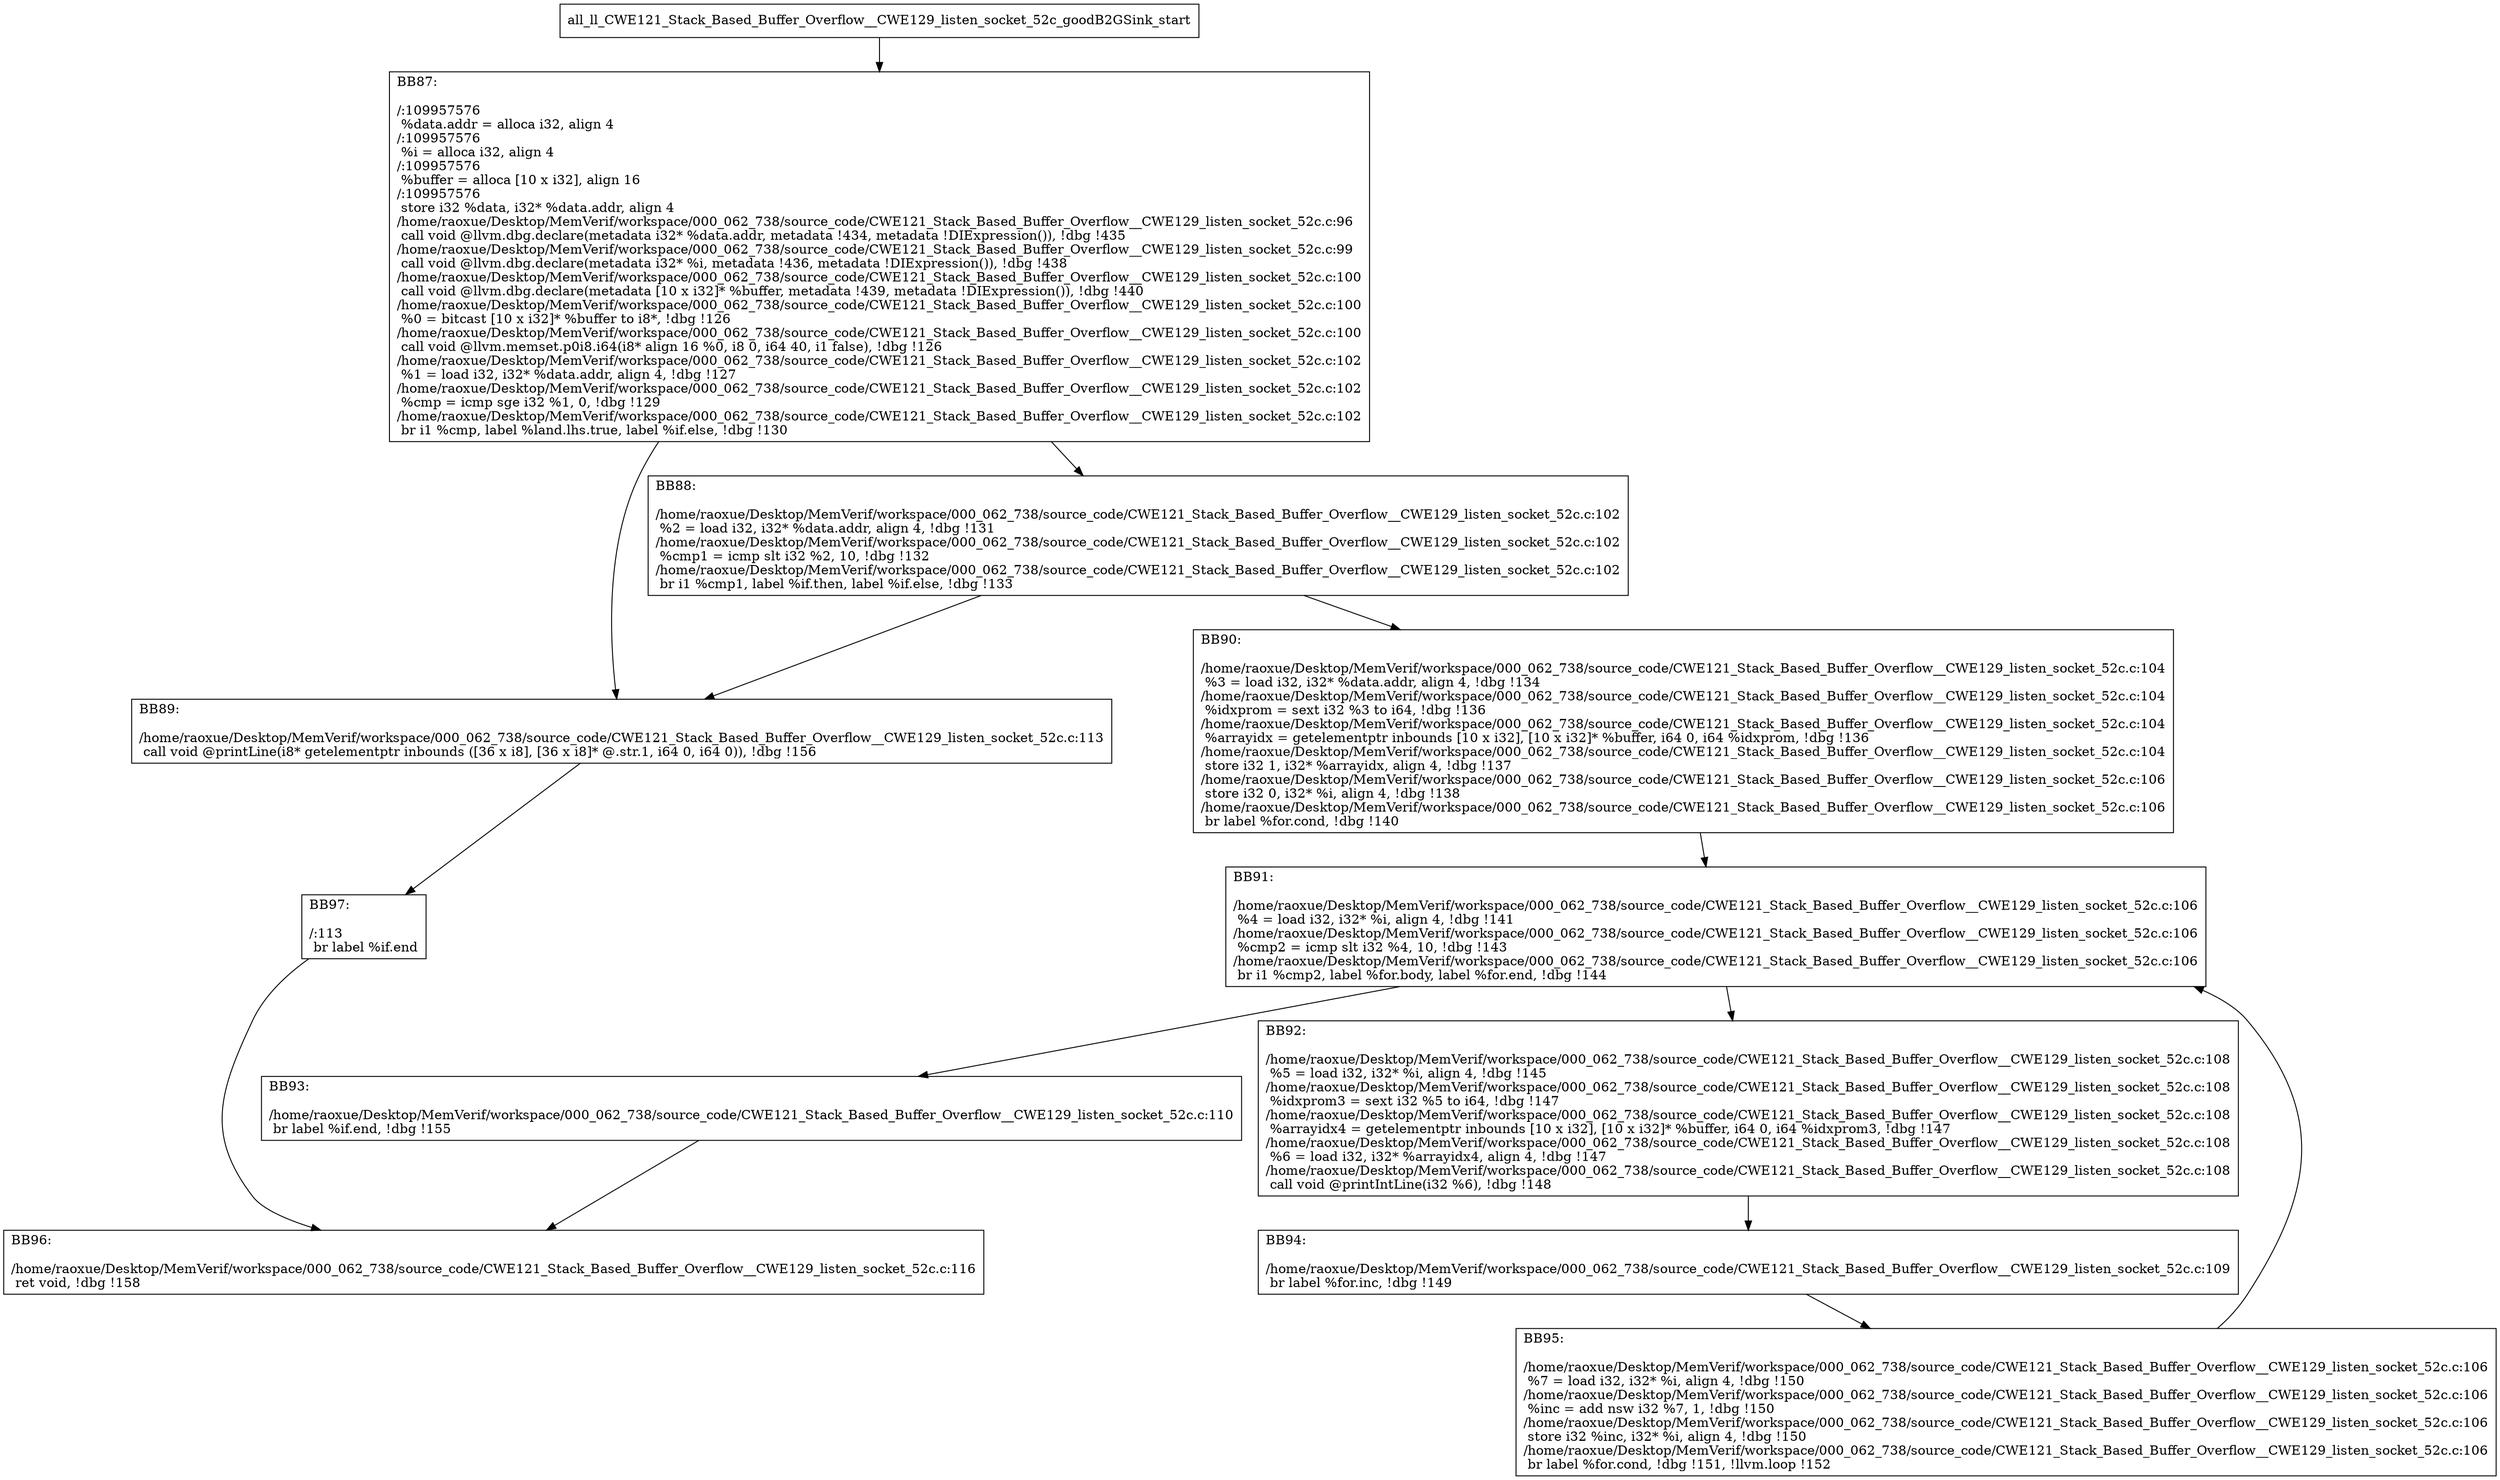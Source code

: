 digraph "CFG for'all_ll_CWE121_Stack_Based_Buffer_Overflow__CWE129_listen_socket_52c_goodB2GSink' function" {
	BBall_ll_CWE121_Stack_Based_Buffer_Overflow__CWE129_listen_socket_52c_goodB2GSink_start[shape=record,label="{all_ll_CWE121_Stack_Based_Buffer_Overflow__CWE129_listen_socket_52c_goodB2GSink_start}"];
	BBall_ll_CWE121_Stack_Based_Buffer_Overflow__CWE129_listen_socket_52c_goodB2GSink_start-> all_ll_CWE121_Stack_Based_Buffer_Overflow__CWE129_listen_socket_52c_goodB2GSinkBB87;
	all_ll_CWE121_Stack_Based_Buffer_Overflow__CWE129_listen_socket_52c_goodB2GSinkBB87 [shape=record, label="{BB87:\l\l/:109957576\l
  %data.addr = alloca i32, align 4\l
/:109957576\l
  %i = alloca i32, align 4\l
/:109957576\l
  %buffer = alloca [10 x i32], align 16\l
/:109957576\l
  store i32 %data, i32* %data.addr, align 4\l
/home/raoxue/Desktop/MemVerif/workspace/000_062_738/source_code/CWE121_Stack_Based_Buffer_Overflow__CWE129_listen_socket_52c.c:96\l
  call void @llvm.dbg.declare(metadata i32* %data.addr, metadata !434, metadata !DIExpression()), !dbg !435\l
/home/raoxue/Desktop/MemVerif/workspace/000_062_738/source_code/CWE121_Stack_Based_Buffer_Overflow__CWE129_listen_socket_52c.c:99\l
  call void @llvm.dbg.declare(metadata i32* %i, metadata !436, metadata !DIExpression()), !dbg !438\l
/home/raoxue/Desktop/MemVerif/workspace/000_062_738/source_code/CWE121_Stack_Based_Buffer_Overflow__CWE129_listen_socket_52c.c:100\l
  call void @llvm.dbg.declare(metadata [10 x i32]* %buffer, metadata !439, metadata !DIExpression()), !dbg !440\l
/home/raoxue/Desktop/MemVerif/workspace/000_062_738/source_code/CWE121_Stack_Based_Buffer_Overflow__CWE129_listen_socket_52c.c:100\l
  %0 = bitcast [10 x i32]* %buffer to i8*, !dbg !126\l
/home/raoxue/Desktop/MemVerif/workspace/000_062_738/source_code/CWE121_Stack_Based_Buffer_Overflow__CWE129_listen_socket_52c.c:100\l
  call void @llvm.memset.p0i8.i64(i8* align 16 %0, i8 0, i64 40, i1 false), !dbg !126\l
/home/raoxue/Desktop/MemVerif/workspace/000_062_738/source_code/CWE121_Stack_Based_Buffer_Overflow__CWE129_listen_socket_52c.c:102\l
  %1 = load i32, i32* %data.addr, align 4, !dbg !127\l
/home/raoxue/Desktop/MemVerif/workspace/000_062_738/source_code/CWE121_Stack_Based_Buffer_Overflow__CWE129_listen_socket_52c.c:102\l
  %cmp = icmp sge i32 %1, 0, !dbg !129\l
/home/raoxue/Desktop/MemVerif/workspace/000_062_738/source_code/CWE121_Stack_Based_Buffer_Overflow__CWE129_listen_socket_52c.c:102\l
  br i1 %cmp, label %land.lhs.true, label %if.else, !dbg !130\l
}"];
	all_ll_CWE121_Stack_Based_Buffer_Overflow__CWE129_listen_socket_52c_goodB2GSinkBB87-> all_ll_CWE121_Stack_Based_Buffer_Overflow__CWE129_listen_socket_52c_goodB2GSinkBB88;
	all_ll_CWE121_Stack_Based_Buffer_Overflow__CWE129_listen_socket_52c_goodB2GSinkBB87-> all_ll_CWE121_Stack_Based_Buffer_Overflow__CWE129_listen_socket_52c_goodB2GSinkBB89;
	all_ll_CWE121_Stack_Based_Buffer_Overflow__CWE129_listen_socket_52c_goodB2GSinkBB88 [shape=record, label="{BB88:\l\l/home/raoxue/Desktop/MemVerif/workspace/000_062_738/source_code/CWE121_Stack_Based_Buffer_Overflow__CWE129_listen_socket_52c.c:102\l
  %2 = load i32, i32* %data.addr, align 4, !dbg !131\l
/home/raoxue/Desktop/MemVerif/workspace/000_062_738/source_code/CWE121_Stack_Based_Buffer_Overflow__CWE129_listen_socket_52c.c:102\l
  %cmp1 = icmp slt i32 %2, 10, !dbg !132\l
/home/raoxue/Desktop/MemVerif/workspace/000_062_738/source_code/CWE121_Stack_Based_Buffer_Overflow__CWE129_listen_socket_52c.c:102\l
  br i1 %cmp1, label %if.then, label %if.else, !dbg !133\l
}"];
	all_ll_CWE121_Stack_Based_Buffer_Overflow__CWE129_listen_socket_52c_goodB2GSinkBB88-> all_ll_CWE121_Stack_Based_Buffer_Overflow__CWE129_listen_socket_52c_goodB2GSinkBB90;
	all_ll_CWE121_Stack_Based_Buffer_Overflow__CWE129_listen_socket_52c_goodB2GSinkBB88-> all_ll_CWE121_Stack_Based_Buffer_Overflow__CWE129_listen_socket_52c_goodB2GSinkBB89;
	all_ll_CWE121_Stack_Based_Buffer_Overflow__CWE129_listen_socket_52c_goodB2GSinkBB90 [shape=record, label="{BB90:\l\l/home/raoxue/Desktop/MemVerif/workspace/000_062_738/source_code/CWE121_Stack_Based_Buffer_Overflow__CWE129_listen_socket_52c.c:104\l
  %3 = load i32, i32* %data.addr, align 4, !dbg !134\l
/home/raoxue/Desktop/MemVerif/workspace/000_062_738/source_code/CWE121_Stack_Based_Buffer_Overflow__CWE129_listen_socket_52c.c:104\l
  %idxprom = sext i32 %3 to i64, !dbg !136\l
/home/raoxue/Desktop/MemVerif/workspace/000_062_738/source_code/CWE121_Stack_Based_Buffer_Overflow__CWE129_listen_socket_52c.c:104\l
  %arrayidx = getelementptr inbounds [10 x i32], [10 x i32]* %buffer, i64 0, i64 %idxprom, !dbg !136\l
/home/raoxue/Desktop/MemVerif/workspace/000_062_738/source_code/CWE121_Stack_Based_Buffer_Overflow__CWE129_listen_socket_52c.c:104\l
  store i32 1, i32* %arrayidx, align 4, !dbg !137\l
/home/raoxue/Desktop/MemVerif/workspace/000_062_738/source_code/CWE121_Stack_Based_Buffer_Overflow__CWE129_listen_socket_52c.c:106\l
  store i32 0, i32* %i, align 4, !dbg !138\l
/home/raoxue/Desktop/MemVerif/workspace/000_062_738/source_code/CWE121_Stack_Based_Buffer_Overflow__CWE129_listen_socket_52c.c:106\l
  br label %for.cond, !dbg !140\l
}"];
	all_ll_CWE121_Stack_Based_Buffer_Overflow__CWE129_listen_socket_52c_goodB2GSinkBB90-> all_ll_CWE121_Stack_Based_Buffer_Overflow__CWE129_listen_socket_52c_goodB2GSinkBB91;
	all_ll_CWE121_Stack_Based_Buffer_Overflow__CWE129_listen_socket_52c_goodB2GSinkBB91 [shape=record, label="{BB91:\l\l/home/raoxue/Desktop/MemVerif/workspace/000_062_738/source_code/CWE121_Stack_Based_Buffer_Overflow__CWE129_listen_socket_52c.c:106\l
  %4 = load i32, i32* %i, align 4, !dbg !141\l
/home/raoxue/Desktop/MemVerif/workspace/000_062_738/source_code/CWE121_Stack_Based_Buffer_Overflow__CWE129_listen_socket_52c.c:106\l
  %cmp2 = icmp slt i32 %4, 10, !dbg !143\l
/home/raoxue/Desktop/MemVerif/workspace/000_062_738/source_code/CWE121_Stack_Based_Buffer_Overflow__CWE129_listen_socket_52c.c:106\l
  br i1 %cmp2, label %for.body, label %for.end, !dbg !144\l
}"];
	all_ll_CWE121_Stack_Based_Buffer_Overflow__CWE129_listen_socket_52c_goodB2GSinkBB91-> all_ll_CWE121_Stack_Based_Buffer_Overflow__CWE129_listen_socket_52c_goodB2GSinkBB92;
	all_ll_CWE121_Stack_Based_Buffer_Overflow__CWE129_listen_socket_52c_goodB2GSinkBB91-> all_ll_CWE121_Stack_Based_Buffer_Overflow__CWE129_listen_socket_52c_goodB2GSinkBB93;
	all_ll_CWE121_Stack_Based_Buffer_Overflow__CWE129_listen_socket_52c_goodB2GSinkBB92 [shape=record, label="{BB92:\l\l/home/raoxue/Desktop/MemVerif/workspace/000_062_738/source_code/CWE121_Stack_Based_Buffer_Overflow__CWE129_listen_socket_52c.c:108\l
  %5 = load i32, i32* %i, align 4, !dbg !145\l
/home/raoxue/Desktop/MemVerif/workspace/000_062_738/source_code/CWE121_Stack_Based_Buffer_Overflow__CWE129_listen_socket_52c.c:108\l
  %idxprom3 = sext i32 %5 to i64, !dbg !147\l
/home/raoxue/Desktop/MemVerif/workspace/000_062_738/source_code/CWE121_Stack_Based_Buffer_Overflow__CWE129_listen_socket_52c.c:108\l
  %arrayidx4 = getelementptr inbounds [10 x i32], [10 x i32]* %buffer, i64 0, i64 %idxprom3, !dbg !147\l
/home/raoxue/Desktop/MemVerif/workspace/000_062_738/source_code/CWE121_Stack_Based_Buffer_Overflow__CWE129_listen_socket_52c.c:108\l
  %6 = load i32, i32* %arrayidx4, align 4, !dbg !147\l
/home/raoxue/Desktop/MemVerif/workspace/000_062_738/source_code/CWE121_Stack_Based_Buffer_Overflow__CWE129_listen_socket_52c.c:108\l
  call void @printIntLine(i32 %6), !dbg !148\l
}"];
	all_ll_CWE121_Stack_Based_Buffer_Overflow__CWE129_listen_socket_52c_goodB2GSinkBB92-> all_ll_CWE121_Stack_Based_Buffer_Overflow__CWE129_listen_socket_52c_goodB2GSinkBB94;
	all_ll_CWE121_Stack_Based_Buffer_Overflow__CWE129_listen_socket_52c_goodB2GSinkBB94 [shape=record, label="{BB94:\l\l/home/raoxue/Desktop/MemVerif/workspace/000_062_738/source_code/CWE121_Stack_Based_Buffer_Overflow__CWE129_listen_socket_52c.c:109\l
  br label %for.inc, !dbg !149\l
}"];
	all_ll_CWE121_Stack_Based_Buffer_Overflow__CWE129_listen_socket_52c_goodB2GSinkBB94-> all_ll_CWE121_Stack_Based_Buffer_Overflow__CWE129_listen_socket_52c_goodB2GSinkBB95;
	all_ll_CWE121_Stack_Based_Buffer_Overflow__CWE129_listen_socket_52c_goodB2GSinkBB95 [shape=record, label="{BB95:\l\l/home/raoxue/Desktop/MemVerif/workspace/000_062_738/source_code/CWE121_Stack_Based_Buffer_Overflow__CWE129_listen_socket_52c.c:106\l
  %7 = load i32, i32* %i, align 4, !dbg !150\l
/home/raoxue/Desktop/MemVerif/workspace/000_062_738/source_code/CWE121_Stack_Based_Buffer_Overflow__CWE129_listen_socket_52c.c:106\l
  %inc = add nsw i32 %7, 1, !dbg !150\l
/home/raoxue/Desktop/MemVerif/workspace/000_062_738/source_code/CWE121_Stack_Based_Buffer_Overflow__CWE129_listen_socket_52c.c:106\l
  store i32 %inc, i32* %i, align 4, !dbg !150\l
/home/raoxue/Desktop/MemVerif/workspace/000_062_738/source_code/CWE121_Stack_Based_Buffer_Overflow__CWE129_listen_socket_52c.c:106\l
  br label %for.cond, !dbg !151, !llvm.loop !152\l
}"];
	all_ll_CWE121_Stack_Based_Buffer_Overflow__CWE129_listen_socket_52c_goodB2GSinkBB95-> all_ll_CWE121_Stack_Based_Buffer_Overflow__CWE129_listen_socket_52c_goodB2GSinkBB91;
	all_ll_CWE121_Stack_Based_Buffer_Overflow__CWE129_listen_socket_52c_goodB2GSinkBB93 [shape=record, label="{BB93:\l\l/home/raoxue/Desktop/MemVerif/workspace/000_062_738/source_code/CWE121_Stack_Based_Buffer_Overflow__CWE129_listen_socket_52c.c:110\l
  br label %if.end, !dbg !155\l
}"];
	all_ll_CWE121_Stack_Based_Buffer_Overflow__CWE129_listen_socket_52c_goodB2GSinkBB93-> all_ll_CWE121_Stack_Based_Buffer_Overflow__CWE129_listen_socket_52c_goodB2GSinkBB96;
	all_ll_CWE121_Stack_Based_Buffer_Overflow__CWE129_listen_socket_52c_goodB2GSinkBB89 [shape=record, label="{BB89:\l\l/home/raoxue/Desktop/MemVerif/workspace/000_062_738/source_code/CWE121_Stack_Based_Buffer_Overflow__CWE129_listen_socket_52c.c:113\l
  call void @printLine(i8* getelementptr inbounds ([36 x i8], [36 x i8]* @.str.1, i64 0, i64 0)), !dbg !156\l
}"];
	all_ll_CWE121_Stack_Based_Buffer_Overflow__CWE129_listen_socket_52c_goodB2GSinkBB89-> all_ll_CWE121_Stack_Based_Buffer_Overflow__CWE129_listen_socket_52c_goodB2GSinkBB97;
	all_ll_CWE121_Stack_Based_Buffer_Overflow__CWE129_listen_socket_52c_goodB2GSinkBB97 [shape=record, label="{BB97:\l\l/:113\l
  br label %if.end\l
}"];
	all_ll_CWE121_Stack_Based_Buffer_Overflow__CWE129_listen_socket_52c_goodB2GSinkBB97-> all_ll_CWE121_Stack_Based_Buffer_Overflow__CWE129_listen_socket_52c_goodB2GSinkBB96;
	all_ll_CWE121_Stack_Based_Buffer_Overflow__CWE129_listen_socket_52c_goodB2GSinkBB96 [shape=record, label="{BB96:\l\l/home/raoxue/Desktop/MemVerif/workspace/000_062_738/source_code/CWE121_Stack_Based_Buffer_Overflow__CWE129_listen_socket_52c.c:116\l
  ret void, !dbg !158\l
}"];
}
